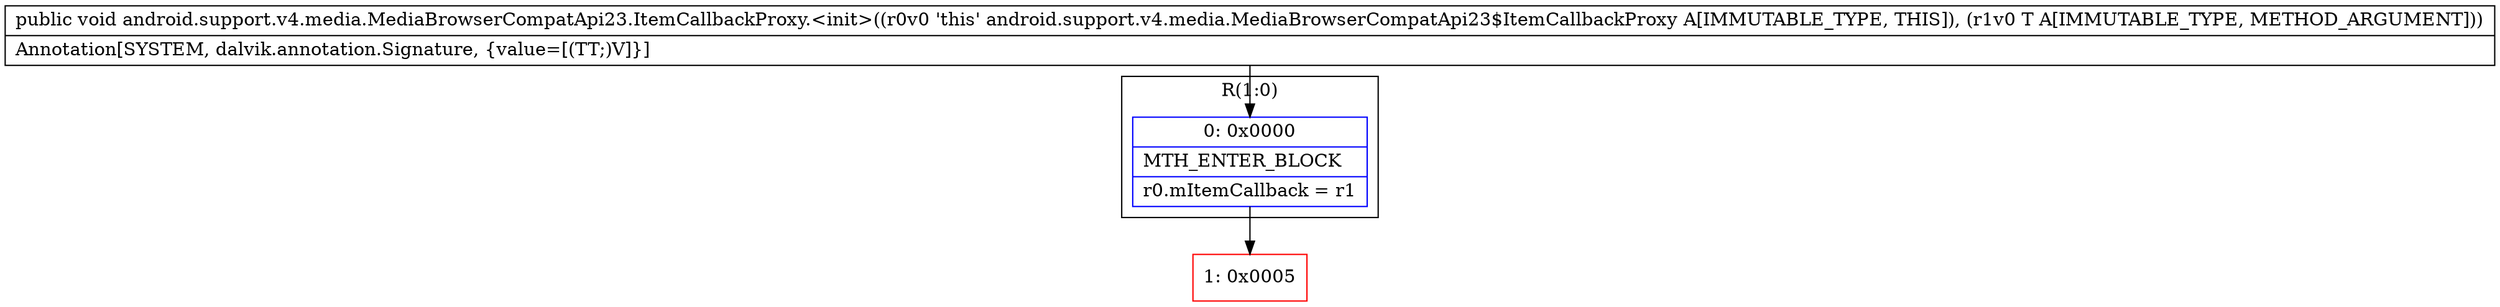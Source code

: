 digraph "CFG forandroid.support.v4.media.MediaBrowserCompatApi23.ItemCallbackProxy.\<init\>(Landroid\/support\/v4\/media\/MediaBrowserCompatApi23$ItemCallback;)V" {
subgraph cluster_Region_973343586 {
label = "R(1:0)";
node [shape=record,color=blue];
Node_0 [shape=record,label="{0\:\ 0x0000|MTH_ENTER_BLOCK\l|r0.mItemCallback = r1\l}"];
}
Node_1 [shape=record,color=red,label="{1\:\ 0x0005}"];
MethodNode[shape=record,label="{public void android.support.v4.media.MediaBrowserCompatApi23.ItemCallbackProxy.\<init\>((r0v0 'this' android.support.v4.media.MediaBrowserCompatApi23$ItemCallbackProxy A[IMMUTABLE_TYPE, THIS]), (r1v0 T A[IMMUTABLE_TYPE, METHOD_ARGUMENT]))  | Annotation[SYSTEM, dalvik.annotation.Signature, \{value=[(TT;)V]\}]\l}"];
MethodNode -> Node_0;
Node_0 -> Node_1;
}

